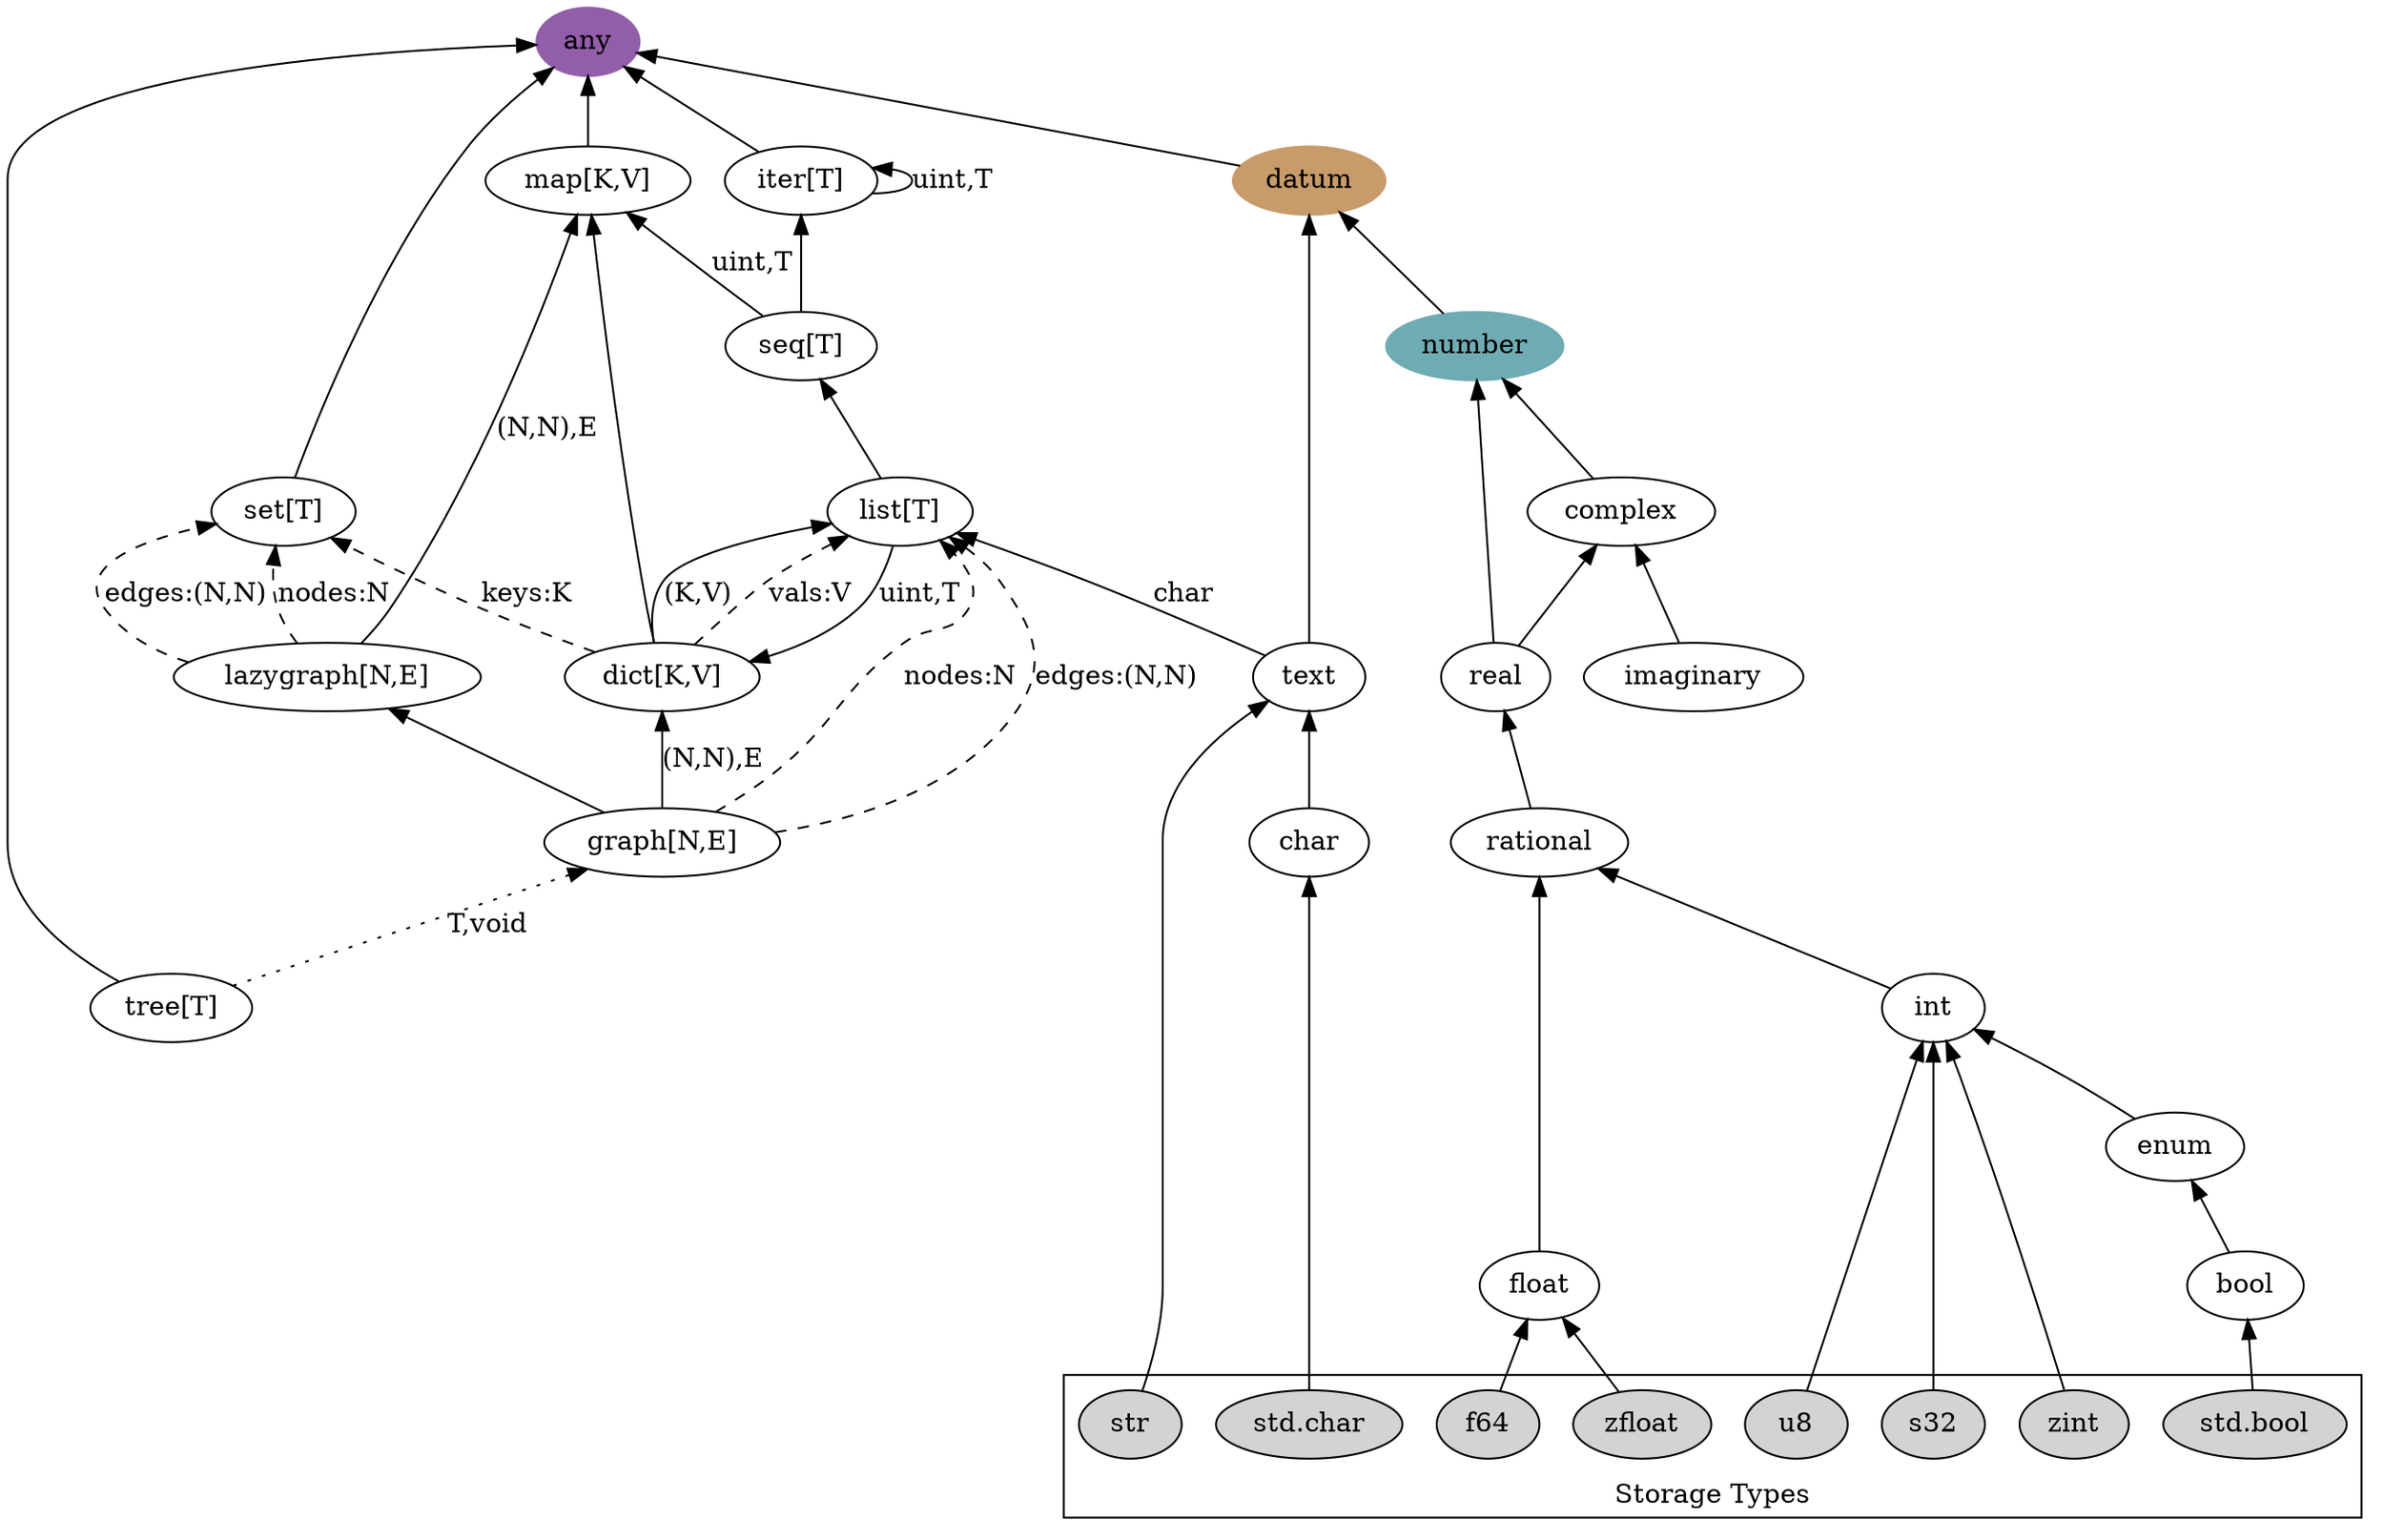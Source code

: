 digraph {
    #layout="fdp";
    rankdir="BT";
    #concentrate=true;

    ## NODES ##

    any [color="#935EA9",style="filled"];
    set [label="set[T]"];
    map [label="map[K,V]"];
    iter [label="iter[T]"];
    seq [label="seq[T]"];
    list [label="list[T]"];
    dict [label="dict[K,V]"];
    lazygraph [label="lazygraph[N,E]"];
    graph_ [label="graph[N,E]"];
    tree [label="tree[T]"];

    datum [color="#C79B6A", style="filled"];
    number [color="#6FABB3", style="filled"];


    ## EDGES ##

    set -> any;

    map -> any;

    iter -> any;
    iter -> iter [label="uint,T"];

    seq -> map [label="uint,T"];
    seq -> iter;

    list -> seq;
    list -> dict [label="uint,T"];

    dict -> map;
    dict -> list [label="(K,V)"];
    dict -> list [style="dashed",label="vals:V"];
    dict -> set [style="dashed",label="keys:K"];

    lazygraph -> map [label="(N,N),E"];
    lazygraph -> set [style="dashed",label="nodes:N"];
    lazygraph -> set [style="dashed",label="edges:(N,N)"];

    graph_ -> lazygraph;
    graph_ -> dict [label="(N,N),E"];
    graph_ -> list [style="dashed",label="nodes:N"];
    graph_ -> list [style="dashed",label="edges:(N,N)"];

    tree -> any;
    tree -> graph_ [style="dotted",label="T,void"];
    #tree -> iter [style="dashed",label="dfs\nbfs"];


    datum -> any;

    number -> datum;

    complex -> number;

    real -> complex, number;

    imaginary -> complex;

    rational -> real;

    int -> rational;

    float -> rational;

    enum -> int;

    bool -> enum;

    text -> datum;
    text -> list [label="char"];
    
    char -> text;
    

    ## TYPES

    subgraph cluster_1 {
        label="Storage Types";

        f64, zfloat [style="filled"];
        _char [label="std.char", style="filled"];
        _bool [label="std.bool", style="filled"];
        u8, s32, zint [style="filled"];
        str [style="filled"];

    }

    str -> text;
    zint -> int;
    s32 -> int;
    u8 -> int;
    f64 -> float;
    zfloat -> float;
    _bool -> bool;
    _char -> char;



}
